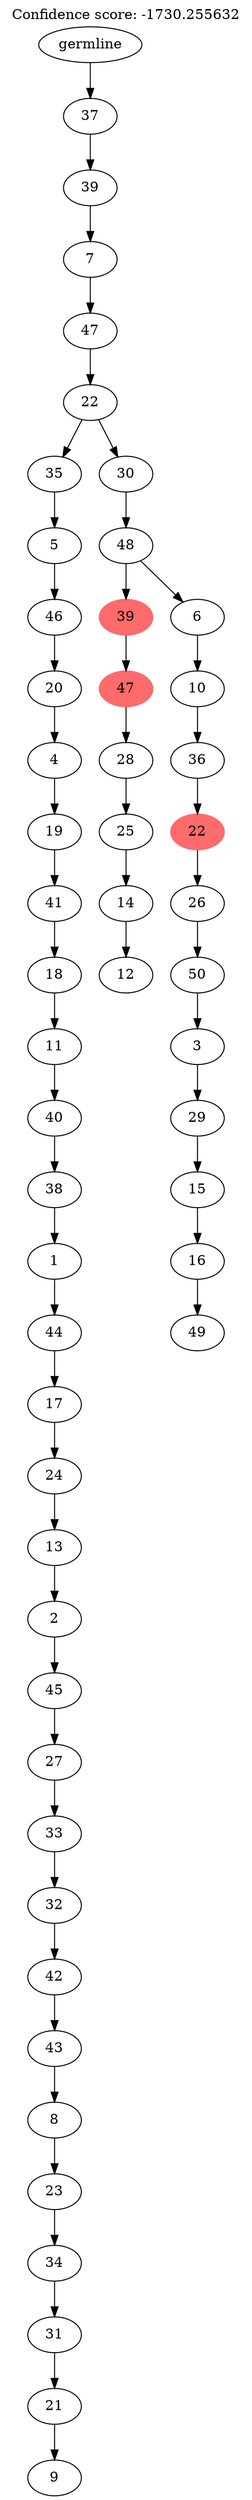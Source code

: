 digraph g {
	"52" -> "53";
	"53" [label="9"];
	"51" -> "52";
	"52" [label="21"];
	"50" -> "51";
	"51" [label="31"];
	"49" -> "50";
	"50" [label="34"];
	"48" -> "49";
	"49" [label="23"];
	"47" -> "48";
	"48" [label="8"];
	"46" -> "47";
	"47" [label="43"];
	"45" -> "46";
	"46" [label="42"];
	"44" -> "45";
	"45" [label="32"];
	"43" -> "44";
	"44" [label="33"];
	"42" -> "43";
	"43" [label="27"];
	"41" -> "42";
	"42" [label="45"];
	"40" -> "41";
	"41" [label="2"];
	"39" -> "40";
	"40" [label="13"];
	"38" -> "39";
	"39" [label="24"];
	"37" -> "38";
	"38" [label="17"];
	"36" -> "37";
	"37" [label="44"];
	"35" -> "36";
	"36" [label="1"];
	"34" -> "35";
	"35" [label="38"];
	"33" -> "34";
	"34" [label="40"];
	"32" -> "33";
	"33" [label="11"];
	"31" -> "32";
	"32" [label="18"];
	"30" -> "31";
	"31" [label="41"];
	"29" -> "30";
	"30" [label="19"];
	"28" -> "29";
	"29" [label="4"];
	"27" -> "28";
	"28" [label="20"];
	"26" -> "27";
	"27" [label="46"];
	"25" -> "26";
	"26" [label="5"];
	"23" -> "24";
	"24" [label="12"];
	"22" -> "23";
	"23" [label="14"];
	"21" -> "22";
	"22" [label="25"];
	"20" -> "21";
	"21" [label="28"];
	"19" -> "20";
	"20" [color=indianred1, style=filled, label="47"];
	"17" -> "18";
	"18" [label="49"];
	"16" -> "17";
	"17" [label="16"];
	"15" -> "16";
	"16" [label="15"];
	"14" -> "15";
	"15" [label="29"];
	"13" -> "14";
	"14" [label="3"];
	"12" -> "13";
	"13" [label="50"];
	"11" -> "12";
	"12" [label="26"];
	"10" -> "11";
	"11" [color=indianred1, style=filled, label="22"];
	"9" -> "10";
	"10" [label="36"];
	"8" -> "9";
	"9" [label="10"];
	"7" -> "8";
	"8" [label="6"];
	"7" -> "19";
	"19" [color=indianred1, style=filled, label="39"];
	"6" -> "7";
	"7" [label="48"];
	"5" -> "6";
	"6" [label="30"];
	"5" -> "25";
	"25" [label="35"];
	"4" -> "5";
	"5" [label="22"];
	"3" -> "4";
	"4" [label="47"];
	"2" -> "3";
	"3" [label="7"];
	"1" -> "2";
	"2" [label="39"];
	"0" -> "1";
	"1" [label="37"];
	"0" [label="germline"];
	labelloc="t";
	label="Confidence score: -1730.255632";
}
